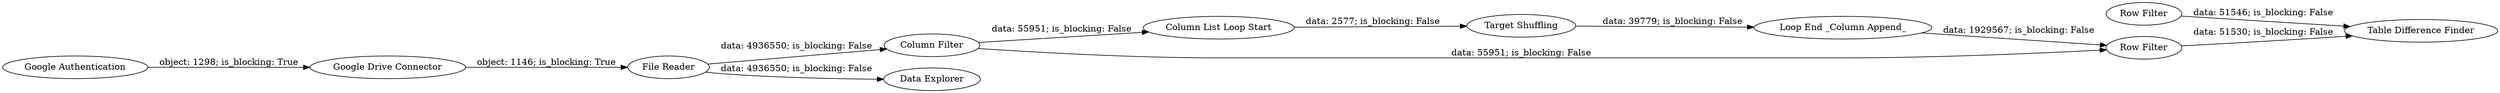 digraph {
	"-7850163372631310135_4" [label="Target Shuffling"]
	"-7957685773570742922_13" [label="Google Drive Connector"]
	"-3561657348791822596_9" [label="Table Difference Finder"]
	"-7957685773570742922_15" [label="Google Authentication"]
	"8358509803279642486_2" [label="Column Filter"]
	"-7957685773570742922_1" [label="File Reader"]
	"-7850163372631310135_5" [label="Loop End _Column Append_"]
	"-7850163372631310135_3" [label="Column List Loop Start"]
	"8358509803279642486_10" [label="Data Explorer"]
	"-3561657348791822596_7" [label="Row Filter"]
	"-3561657348791822596_8" [label="Row Filter"]
	"8358509803279642486_2" -> "-7850163372631310135_3" [label="data: 55951; is_blocking: False"]
	"8358509803279642486_2" -> "-3561657348791822596_8" [label="data: 55951; is_blocking: False"]
	"-3561657348791822596_8" -> "-3561657348791822596_9" [label="data: 51530; is_blocking: False"]
	"-7957685773570742922_15" -> "-7957685773570742922_13" [label="object: 1298; is_blocking: True"]
	"-7957685773570742922_13" -> "-7957685773570742922_1" [label="object: 1146; is_blocking: True"]
	"-7850163372631310135_3" -> "-7850163372631310135_4" [label="data: 2577; is_blocking: False"]
	"-7957685773570742922_1" -> "8358509803279642486_2" [label="data: 4936550; is_blocking: False"]
	"-7850163372631310135_5" -> "-3561657348791822596_8" [label="data: 1929567; is_blocking: False"]
	"-7850163372631310135_4" -> "-7850163372631310135_5" [label="data: 39779; is_blocking: False"]
	"-3561657348791822596_7" -> "-3561657348791822596_9" [label="data: 51546; is_blocking: False"]
	"-7957685773570742922_1" -> "8358509803279642486_10" [label="data: 4936550; is_blocking: False"]
	rankdir=LR
}
